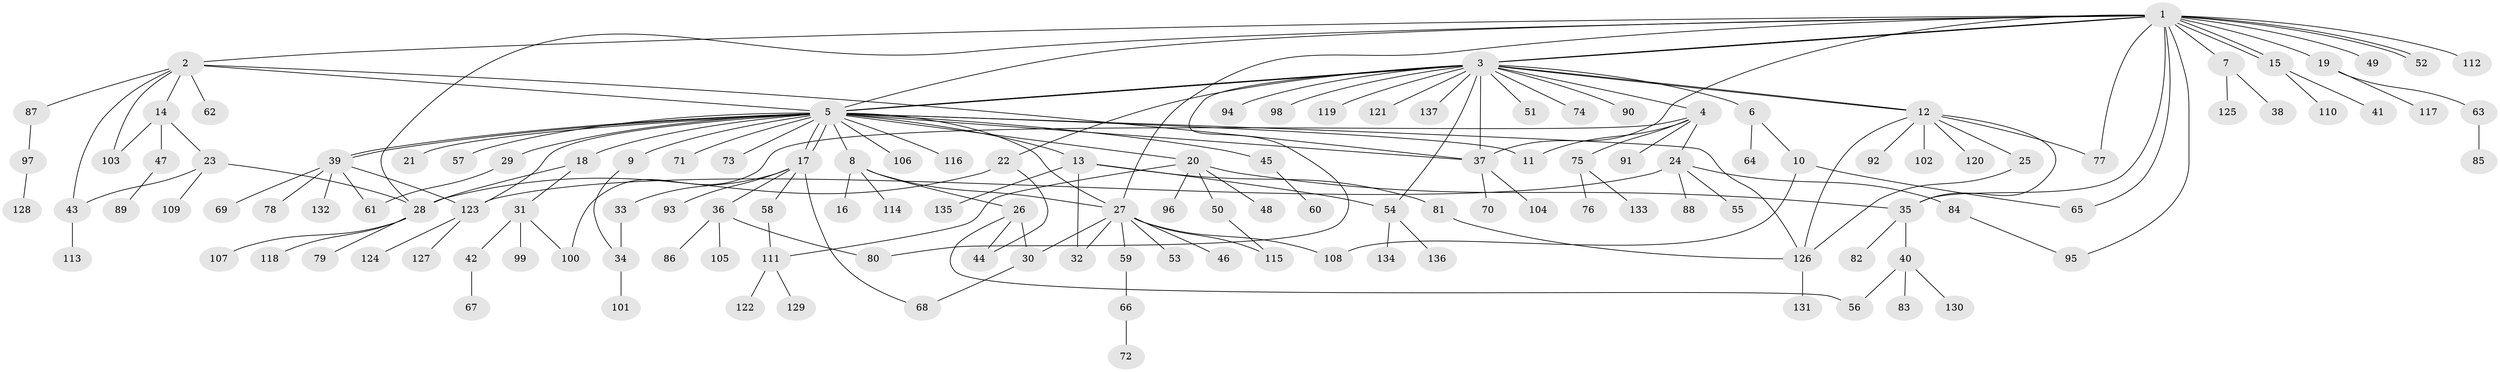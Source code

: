 // coarse degree distribution, {18: 0.014492753623188406, 1: 0.4492753623188406, 3: 0.13043478260869565, 4: 0.07246376811594203, 2: 0.21739130434782608, 5: 0.07246376811594203, 22: 0.014492753623188406, 8: 0.014492753623188406, 17: 0.014492753623188406}
// Generated by graph-tools (version 1.1) at 2025/46/03/06/25 01:46:56]
// undirected, 137 vertices, 179 edges
graph export_dot {
graph [start="1"]
  node [color=gray90,style=filled];
  1;
  2;
  3;
  4;
  5;
  6;
  7;
  8;
  9;
  10;
  11;
  12;
  13;
  14;
  15;
  16;
  17;
  18;
  19;
  20;
  21;
  22;
  23;
  24;
  25;
  26;
  27;
  28;
  29;
  30;
  31;
  32;
  33;
  34;
  35;
  36;
  37;
  38;
  39;
  40;
  41;
  42;
  43;
  44;
  45;
  46;
  47;
  48;
  49;
  50;
  51;
  52;
  53;
  54;
  55;
  56;
  57;
  58;
  59;
  60;
  61;
  62;
  63;
  64;
  65;
  66;
  67;
  68;
  69;
  70;
  71;
  72;
  73;
  74;
  75;
  76;
  77;
  78;
  79;
  80;
  81;
  82;
  83;
  84;
  85;
  86;
  87;
  88;
  89;
  90;
  91;
  92;
  93;
  94;
  95;
  96;
  97;
  98;
  99;
  100;
  101;
  102;
  103;
  104;
  105;
  106;
  107;
  108;
  109;
  110;
  111;
  112;
  113;
  114;
  115;
  116;
  117;
  118;
  119;
  120;
  121;
  122;
  123;
  124;
  125;
  126;
  127;
  128;
  129;
  130;
  131;
  132;
  133;
  134;
  135;
  136;
  137;
  1 -- 2;
  1 -- 3;
  1 -- 3;
  1 -- 5;
  1 -- 7;
  1 -- 15;
  1 -- 15;
  1 -- 19;
  1 -- 27;
  1 -- 28;
  1 -- 35;
  1 -- 37;
  1 -- 49;
  1 -- 52;
  1 -- 52;
  1 -- 65;
  1 -- 77;
  1 -- 95;
  1 -- 112;
  2 -- 5;
  2 -- 14;
  2 -- 37;
  2 -- 43;
  2 -- 62;
  2 -- 87;
  2 -- 103;
  3 -- 4;
  3 -- 5;
  3 -- 5;
  3 -- 6;
  3 -- 12;
  3 -- 12;
  3 -- 22;
  3 -- 37;
  3 -- 51;
  3 -- 54;
  3 -- 74;
  3 -- 80;
  3 -- 90;
  3 -- 94;
  3 -- 98;
  3 -- 119;
  3 -- 121;
  3 -- 137;
  4 -- 11;
  4 -- 24;
  4 -- 75;
  4 -- 91;
  4 -- 100;
  5 -- 8;
  5 -- 9;
  5 -- 11;
  5 -- 13;
  5 -- 17;
  5 -- 17;
  5 -- 18;
  5 -- 20;
  5 -- 21;
  5 -- 27;
  5 -- 29;
  5 -- 37;
  5 -- 39;
  5 -- 39;
  5 -- 45;
  5 -- 57;
  5 -- 71;
  5 -- 73;
  5 -- 106;
  5 -- 116;
  5 -- 123;
  5 -- 126;
  6 -- 10;
  6 -- 64;
  7 -- 38;
  7 -- 125;
  8 -- 16;
  8 -- 26;
  8 -- 27;
  8 -- 114;
  9 -- 34;
  10 -- 65;
  10 -- 108;
  12 -- 25;
  12 -- 35;
  12 -- 77;
  12 -- 92;
  12 -- 102;
  12 -- 120;
  12 -- 126;
  13 -- 32;
  13 -- 54;
  13 -- 81;
  13 -- 135;
  14 -- 23;
  14 -- 47;
  14 -- 103;
  15 -- 41;
  15 -- 110;
  17 -- 33;
  17 -- 36;
  17 -- 58;
  17 -- 68;
  17 -- 93;
  18 -- 28;
  18 -- 31;
  19 -- 63;
  19 -- 117;
  20 -- 35;
  20 -- 48;
  20 -- 50;
  20 -- 96;
  20 -- 111;
  22 -- 28;
  22 -- 44;
  23 -- 28;
  23 -- 43;
  23 -- 109;
  24 -- 55;
  24 -- 84;
  24 -- 88;
  24 -- 123;
  25 -- 126;
  26 -- 30;
  26 -- 44;
  26 -- 56;
  27 -- 30;
  27 -- 32;
  27 -- 46;
  27 -- 53;
  27 -- 59;
  27 -- 108;
  27 -- 115;
  28 -- 79;
  28 -- 107;
  28 -- 118;
  29 -- 61;
  30 -- 68;
  31 -- 42;
  31 -- 99;
  31 -- 100;
  33 -- 34;
  34 -- 101;
  35 -- 40;
  35 -- 82;
  36 -- 80;
  36 -- 86;
  36 -- 105;
  37 -- 70;
  37 -- 104;
  39 -- 61;
  39 -- 69;
  39 -- 78;
  39 -- 123;
  39 -- 132;
  40 -- 56;
  40 -- 83;
  40 -- 130;
  42 -- 67;
  43 -- 113;
  45 -- 60;
  47 -- 89;
  50 -- 115;
  54 -- 134;
  54 -- 136;
  58 -- 111;
  59 -- 66;
  63 -- 85;
  66 -- 72;
  75 -- 76;
  75 -- 133;
  81 -- 126;
  84 -- 95;
  87 -- 97;
  97 -- 128;
  111 -- 122;
  111 -- 129;
  123 -- 124;
  123 -- 127;
  126 -- 131;
}

